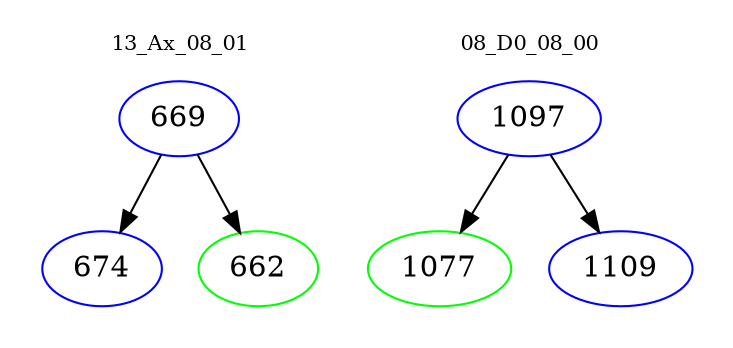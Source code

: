 digraph{
subgraph cluster_0 {
color = white
label = "13_Ax_08_01";
fontsize=10;
T0_669 [label="669", color="blue"]
T0_669 -> T0_674 [color="black"]
T0_674 [label="674", color="blue"]
T0_669 -> T0_662 [color="black"]
T0_662 [label="662", color="green"]
}
subgraph cluster_1 {
color = white
label = "08_D0_08_00";
fontsize=10;
T1_1097 [label="1097", color="blue"]
T1_1097 -> T1_1077 [color="black"]
T1_1077 [label="1077", color="green"]
T1_1097 -> T1_1109 [color="black"]
T1_1109 [label="1109", color="blue"]
}
}
